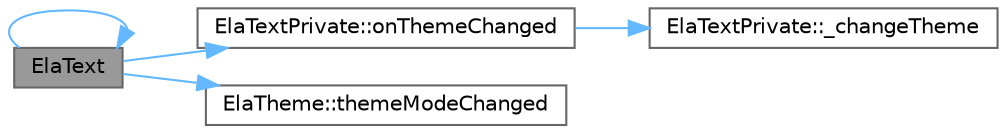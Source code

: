 digraph "ElaText"
{
 // LATEX_PDF_SIZE
  bgcolor="transparent";
  edge [fontname=Helvetica,fontsize=10,labelfontname=Helvetica,labelfontsize=10];
  node [fontname=Helvetica,fontsize=10,shape=box,height=0.2,width=0.4];
  rankdir="LR";
  Node1 [id="Node000001",label="ElaText",height=0.2,width=0.4,color="gray40", fillcolor="grey60", style="filled", fontcolor="black",tooltip="构造函数，初始化文本标签"];
  Node1 -> Node1 [id="edge1_Node000001_Node000001",color="steelblue1",style="solid",tooltip=" "];
  Node1 -> Node2 [id="edge2_Node000001_Node000002",color="steelblue1",style="solid",tooltip=" "];
  Node2 [id="Node000002",label="ElaTextPrivate::onThemeChanged",height=0.2,width=0.4,color="grey40", fillcolor="white", style="filled",URL="$class_ela_text_private.html#acf666a8d5ef3e8a42f3c41d767d252db",tooltip="主题切换事件处理"];
  Node2 -> Node3 [id="edge3_Node000002_Node000003",color="steelblue1",style="solid",tooltip=" "];
  Node3 [id="Node000003",label="ElaTextPrivate::_changeTheme",height=0.2,width=0.4,color="grey40", fillcolor="white", style="filled",URL="$class_ela_text_private.html#a9b03deaf658f6c6f614d0dba062b07a5",tooltip="更改主题"];
  Node1 -> Node4 [id="edge4_Node000001_Node000004",color="steelblue1",style="solid",tooltip=" "];
  Node4 [id="Node000004",label="ElaTheme::themeModeChanged",height=0.2,width=0.4,color="grey40", fillcolor="white", style="filled",URL="$class_ela_theme.html#a05ec2e3192ae77de87b167093330d9ba",tooltip="主题模式更改信号"];
}
